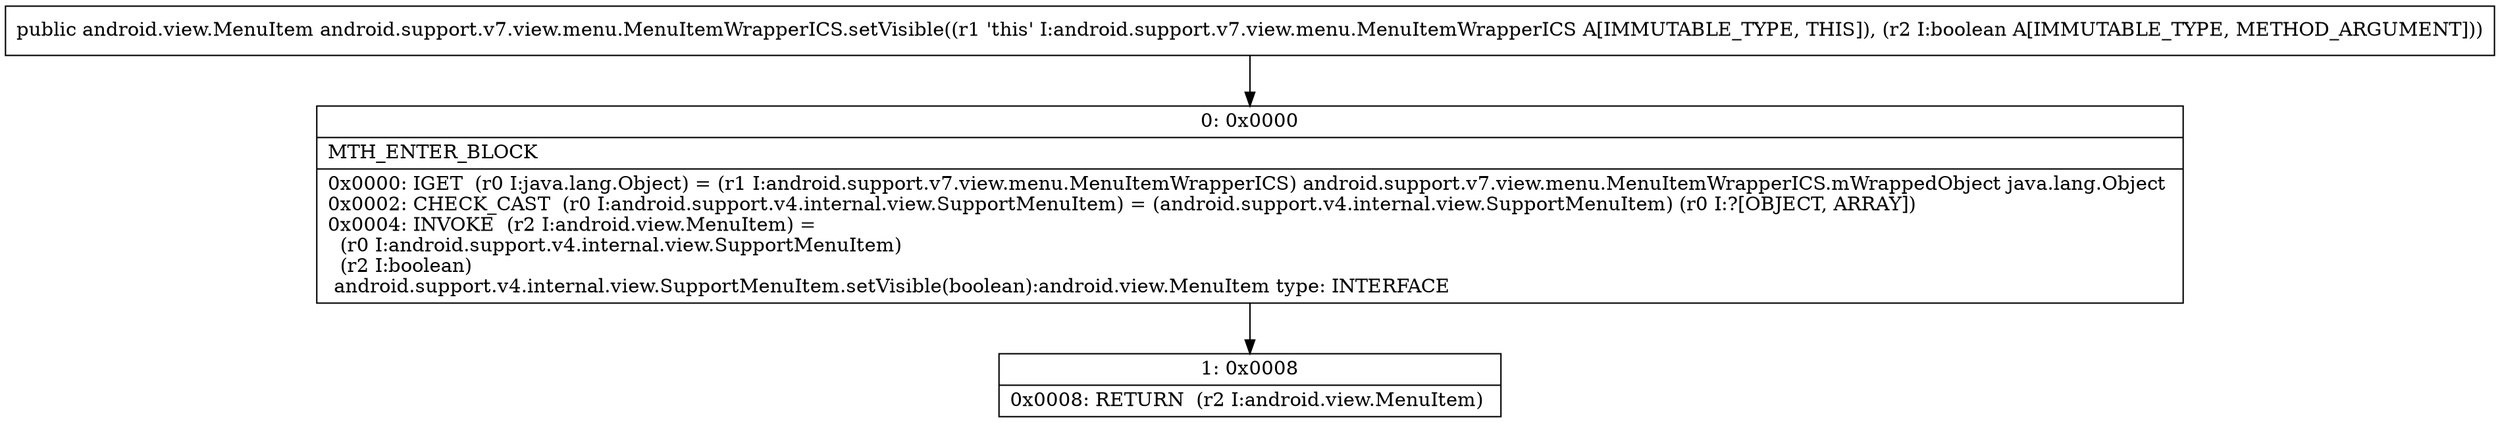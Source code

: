 digraph "CFG forandroid.support.v7.view.menu.MenuItemWrapperICS.setVisible(Z)Landroid\/view\/MenuItem;" {
Node_0 [shape=record,label="{0\:\ 0x0000|MTH_ENTER_BLOCK\l|0x0000: IGET  (r0 I:java.lang.Object) = (r1 I:android.support.v7.view.menu.MenuItemWrapperICS) android.support.v7.view.menu.MenuItemWrapperICS.mWrappedObject java.lang.Object \l0x0002: CHECK_CAST  (r0 I:android.support.v4.internal.view.SupportMenuItem) = (android.support.v4.internal.view.SupportMenuItem) (r0 I:?[OBJECT, ARRAY]) \l0x0004: INVOKE  (r2 I:android.view.MenuItem) = \l  (r0 I:android.support.v4.internal.view.SupportMenuItem)\l  (r2 I:boolean)\l android.support.v4.internal.view.SupportMenuItem.setVisible(boolean):android.view.MenuItem type: INTERFACE \l}"];
Node_1 [shape=record,label="{1\:\ 0x0008|0x0008: RETURN  (r2 I:android.view.MenuItem) \l}"];
MethodNode[shape=record,label="{public android.view.MenuItem android.support.v7.view.menu.MenuItemWrapperICS.setVisible((r1 'this' I:android.support.v7.view.menu.MenuItemWrapperICS A[IMMUTABLE_TYPE, THIS]), (r2 I:boolean A[IMMUTABLE_TYPE, METHOD_ARGUMENT])) }"];
MethodNode -> Node_0;
Node_0 -> Node_1;
}

